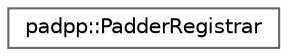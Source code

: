 digraph "Graphical Class Hierarchy"
{
 // LATEX_PDF_SIZE
  bgcolor="transparent";
  edge [fontname=Helvetica,fontsize=10,labelfontname=Helvetica,labelfontsize=10];
  node [fontname=Helvetica,fontsize=10,shape=box,height=0.2,width=0.4];
  rankdir="LR";
  Node0 [id="Node000000",label="padpp::PadderRegistrar",height=0.2,width=0.4,color="grey40", fillcolor="white", style="filled",URL="$d8/d17/structpadpp_1_1PadderRegistrar.html",tooltip=" "];
}
